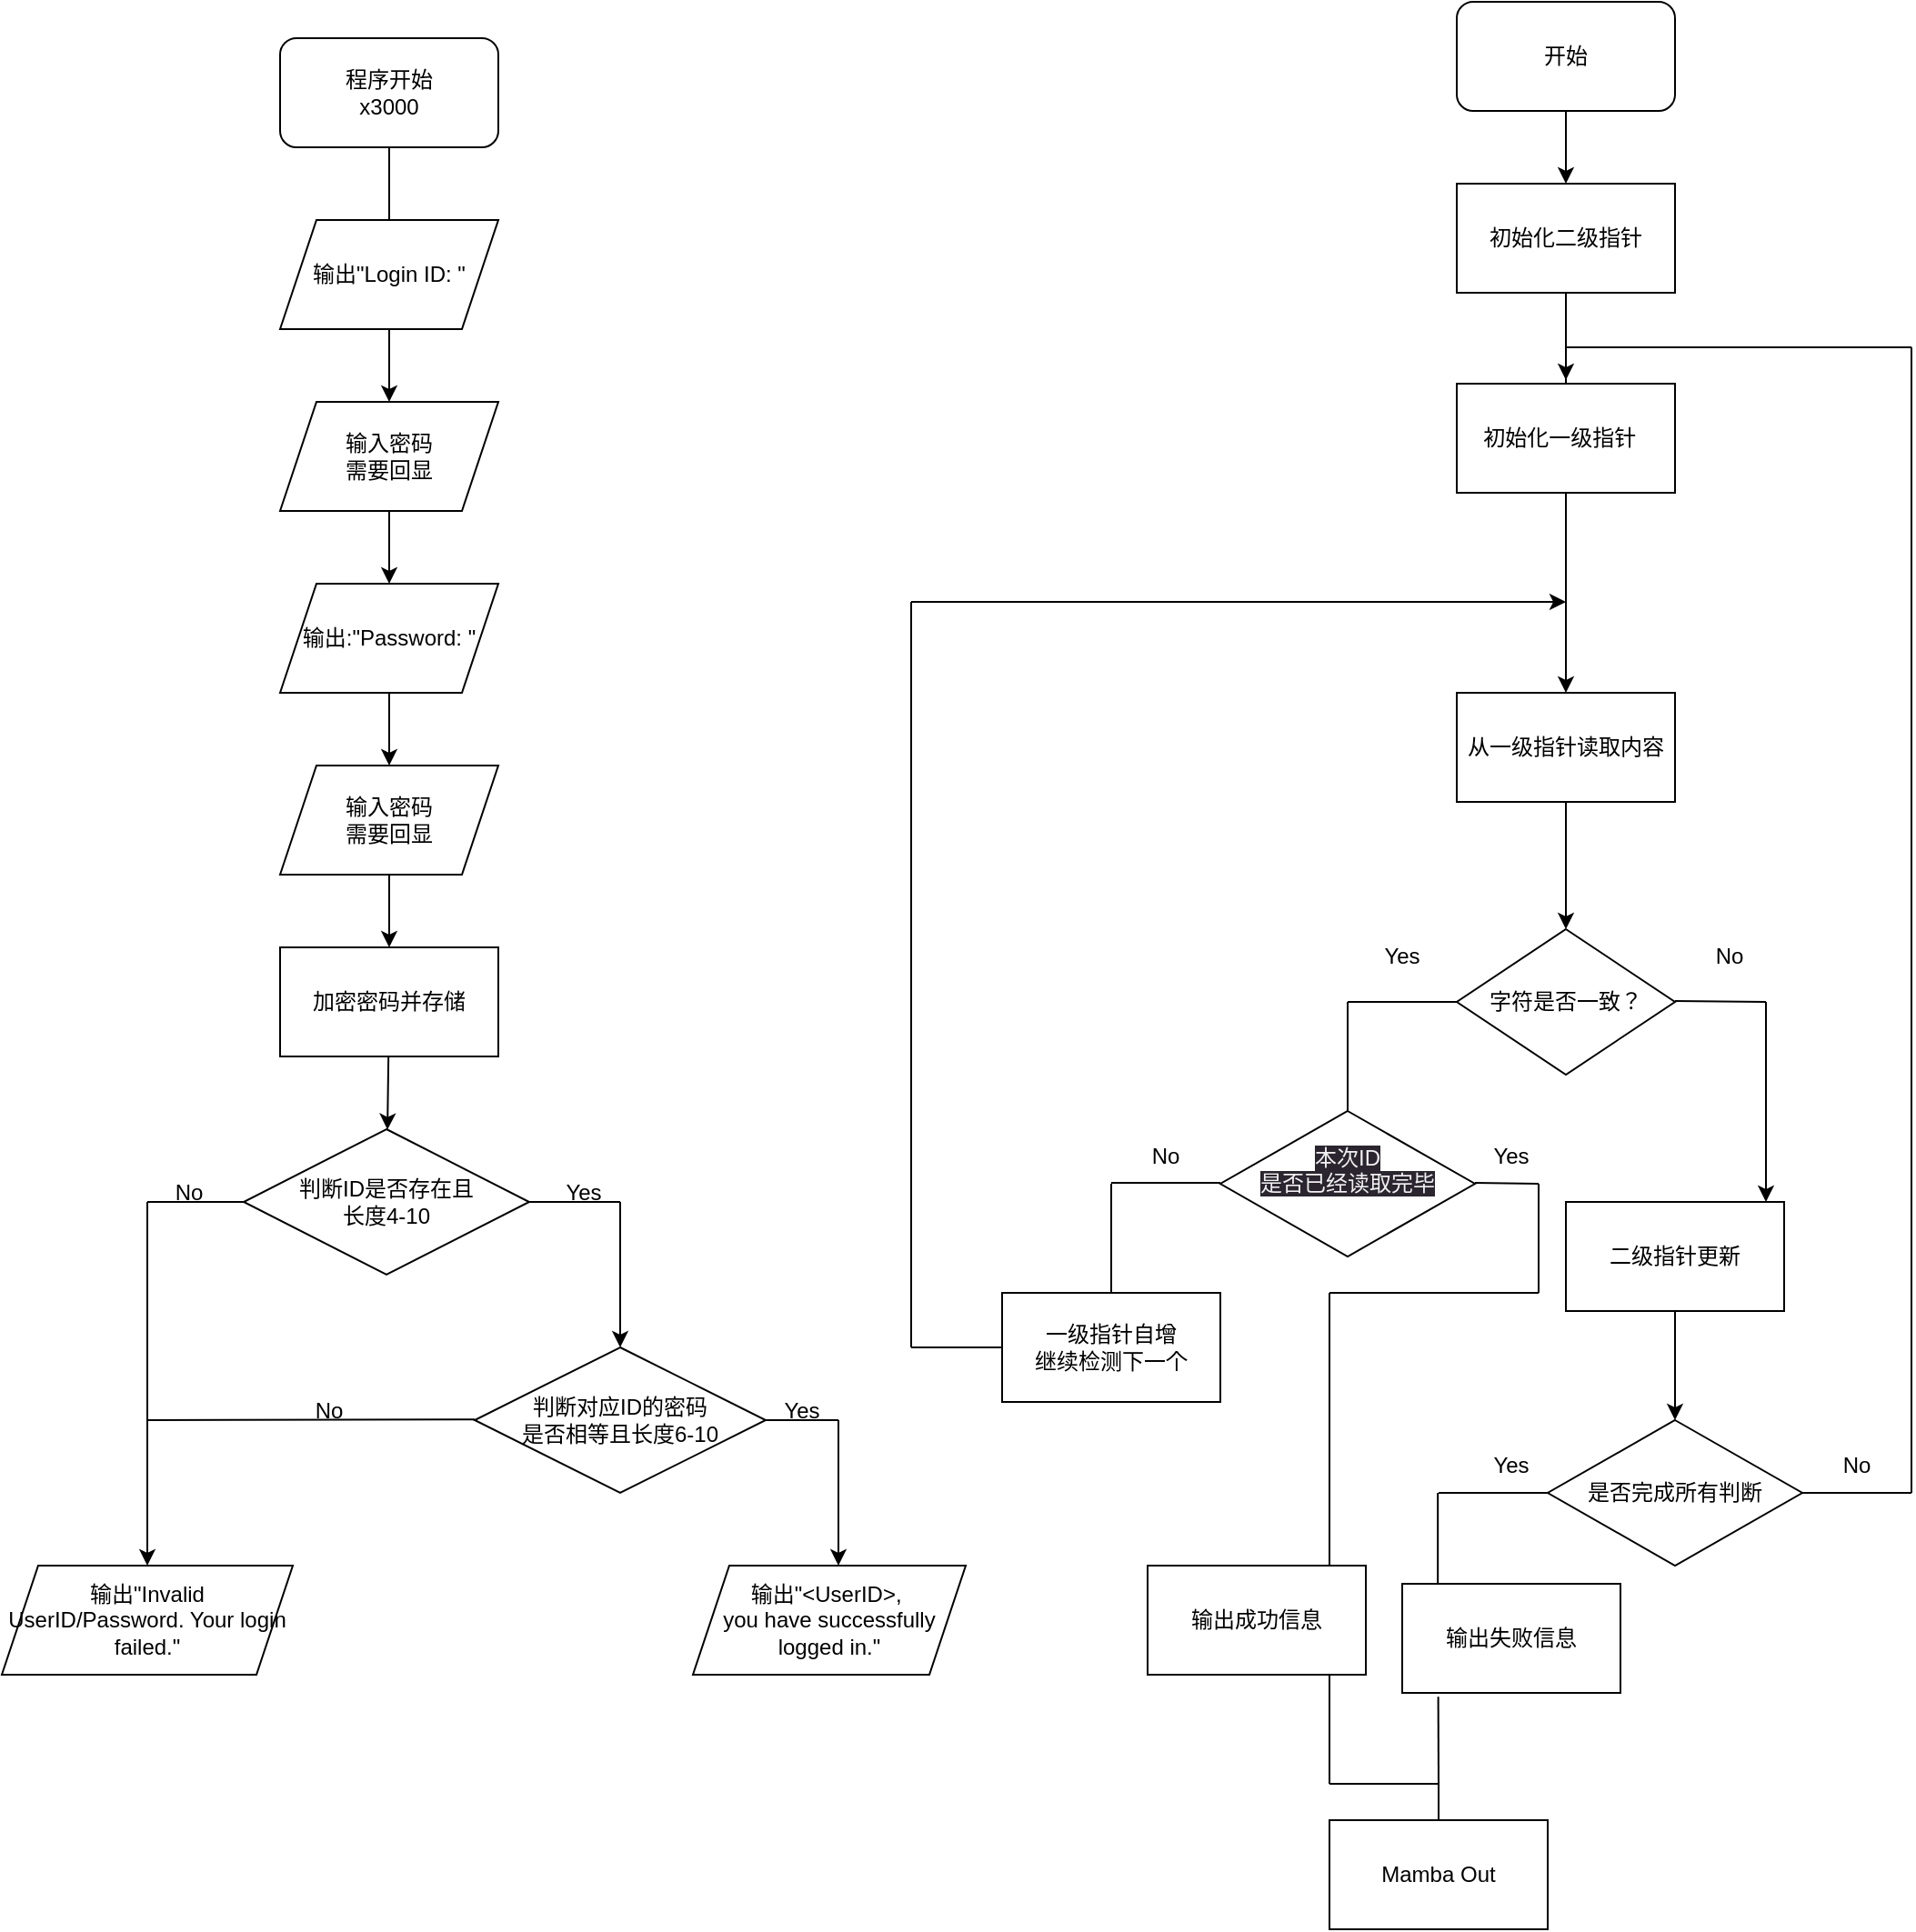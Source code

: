 <mxfile>
    <diagram id="fUvyPxGgMNDuXI4jBzei" name="第 1 页">
        <mxGraphModel dx="1771" dy="1178" grid="1" gridSize="10" guides="1" tooltips="1" connect="1" arrows="1" fold="1" page="1" pageScale="1" pageWidth="4681" pageHeight="3300" math="0" shadow="0">
            <root>
                <mxCell id="0"/>
                <mxCell id="1" parent="0"/>
                <mxCell id="18" value="程序开始&lt;br&gt;x3000" style="rounded=1;whiteSpace=wrap;html=1;" parent="1" vertex="1">
                    <mxGeometry x="353" y="40" width="120" height="60" as="geometry"/>
                </mxCell>
                <mxCell id="20" value="" style="endArrow=classic;html=1;exitX=0.5;exitY=1;exitDx=0;exitDy=0;entryX=0.5;entryY=0;entryDx=0;entryDy=0;" parent="1" source="18" edge="1">
                    <mxGeometry width="50" height="50" relative="1" as="geometry">
                        <mxPoint x="743" y="340" as="sourcePoint"/>
                        <mxPoint x="413" y="170" as="targetPoint"/>
                    </mxGeometry>
                </mxCell>
                <mxCell id="23" value="" style="edgeStyle=none;html=1;" parent="1" source="21" target="22" edge="1">
                    <mxGeometry relative="1" as="geometry"/>
                </mxCell>
                <mxCell id="21" value="输出&quot;Login ID: &quot;" style="shape=parallelogram;perimeter=parallelogramPerimeter;whiteSpace=wrap;html=1;fixedSize=1;" parent="1" vertex="1">
                    <mxGeometry x="353" y="140" width="120" height="60" as="geometry"/>
                </mxCell>
                <mxCell id="25" value="" style="edgeStyle=none;html=1;" parent="1" source="22" target="24" edge="1">
                    <mxGeometry relative="1" as="geometry"/>
                </mxCell>
                <mxCell id="22" value="输入密码&lt;br&gt;需要回显" style="shape=parallelogram;perimeter=parallelogramPerimeter;whiteSpace=wrap;html=1;fixedSize=1;" parent="1" vertex="1">
                    <mxGeometry x="353" y="240" width="120" height="60" as="geometry"/>
                </mxCell>
                <mxCell id="27" value="" style="edgeStyle=none;html=1;" parent="1" source="24" target="26" edge="1">
                    <mxGeometry relative="1" as="geometry"/>
                </mxCell>
                <mxCell id="24" value="输出:&quot;Password: &quot;" style="shape=parallelogram;perimeter=parallelogramPerimeter;whiteSpace=wrap;html=1;fixedSize=1;" parent="1" vertex="1">
                    <mxGeometry x="353" y="340" width="120" height="60" as="geometry"/>
                </mxCell>
                <mxCell id="29" value="" style="edgeStyle=none;html=1;" parent="1" source="26" target="28" edge="1">
                    <mxGeometry relative="1" as="geometry"/>
                </mxCell>
                <mxCell id="26" value="输入密码&lt;br&gt;需要回显" style="shape=parallelogram;perimeter=parallelogramPerimeter;whiteSpace=wrap;html=1;fixedSize=1;" parent="1" vertex="1">
                    <mxGeometry x="353" y="440" width="120" height="60" as="geometry"/>
                </mxCell>
                <mxCell id="34" value="" style="edgeStyle=none;html=1;" parent="1" source="28" target="33" edge="1">
                    <mxGeometry relative="1" as="geometry"/>
                </mxCell>
                <mxCell id="28" value="加密密码并存储" style="whiteSpace=wrap;html=1;" parent="1" vertex="1">
                    <mxGeometry x="353" y="540" width="120" height="60" as="geometry"/>
                </mxCell>
                <mxCell id="33" value="判断ID是否存在且&lt;br&gt;长度4-10" style="rhombus;whiteSpace=wrap;html=1;" parent="1" vertex="1">
                    <mxGeometry x="333" y="640" width="157" height="80" as="geometry"/>
                </mxCell>
                <mxCell id="37" value="" style="endArrow=classic;html=1;" parent="1" edge="1">
                    <mxGeometry relative="1" as="geometry">
                        <mxPoint x="280" y="680" as="sourcePoint"/>
                        <mxPoint x="280" y="880" as="targetPoint"/>
                    </mxGeometry>
                </mxCell>
                <mxCell id="39" value="" style="endArrow=none;html=1;entryX=0;entryY=0.5;entryDx=0;entryDy=0;" parent="1" target="33" edge="1">
                    <mxGeometry width="50" height="50" relative="1" as="geometry">
                        <mxPoint x="280" y="680" as="sourcePoint"/>
                        <mxPoint x="380" y="690" as="targetPoint"/>
                    </mxGeometry>
                </mxCell>
                <mxCell id="40" value="No" style="text;html=1;strokeColor=none;fillColor=none;align=center;verticalAlign=middle;whiteSpace=wrap;rounded=0;" parent="1" vertex="1">
                    <mxGeometry x="273" y="660" width="60" height="30" as="geometry"/>
                </mxCell>
                <mxCell id="42" value="" style="endArrow=none;html=1;exitX=1;exitY=0.5;exitDx=0;exitDy=0;" parent="1" source="33" edge="1">
                    <mxGeometry width="50" height="50" relative="1" as="geometry">
                        <mxPoint x="270" y="690" as="sourcePoint"/>
                        <mxPoint x="540" y="680" as="targetPoint"/>
                    </mxGeometry>
                </mxCell>
                <mxCell id="43" value="" style="endArrow=classic;html=1;" parent="1" edge="1">
                    <mxGeometry relative="1" as="geometry">
                        <mxPoint x="540" y="680" as="sourcePoint"/>
                        <mxPoint x="540" y="760" as="targetPoint"/>
                    </mxGeometry>
                </mxCell>
                <mxCell id="44" value="Yes&lt;br&gt;" style="text;html=1;strokeColor=none;fillColor=none;align=center;verticalAlign=middle;whiteSpace=wrap;rounded=0;" parent="1" vertex="1">
                    <mxGeometry x="490" y="660" width="60" height="30" as="geometry"/>
                </mxCell>
                <mxCell id="45" value="判断对应ID的密码&lt;br&gt;是否相等且长度6-10" style="rhombus;whiteSpace=wrap;html=1;" parent="1" vertex="1">
                    <mxGeometry x="460" y="760" width="160" height="80" as="geometry"/>
                </mxCell>
                <mxCell id="48" value="" style="endArrow=none;html=1;entryX=0;entryY=0.5;entryDx=0;entryDy=0;" parent="1" edge="1">
                    <mxGeometry width="50" height="50" relative="1" as="geometry">
                        <mxPoint x="280" y="800" as="sourcePoint"/>
                        <mxPoint x="460.0" y="799.66" as="targetPoint"/>
                    </mxGeometry>
                </mxCell>
                <mxCell id="50" value="No" style="text;html=1;strokeColor=none;fillColor=none;align=center;verticalAlign=middle;whiteSpace=wrap;rounded=0;" parent="1" vertex="1">
                    <mxGeometry x="350" y="780" width="60" height="30" as="geometry"/>
                </mxCell>
                <mxCell id="51" value="" style="endArrow=none;html=1;exitX=1;exitY=0.5;exitDx=0;exitDy=0;" parent="1" source="45" edge="1">
                    <mxGeometry width="50" height="50" relative="1" as="geometry">
                        <mxPoint x="530" y="960" as="sourcePoint"/>
                        <mxPoint x="660" y="800" as="targetPoint"/>
                    </mxGeometry>
                </mxCell>
                <mxCell id="52" value="" style="endArrow=classic;html=1;" parent="1" edge="1">
                    <mxGeometry relative="1" as="geometry">
                        <mxPoint x="660" y="800" as="sourcePoint"/>
                        <mxPoint x="660" y="880" as="targetPoint"/>
                    </mxGeometry>
                </mxCell>
                <mxCell id="53" value="输出&quot;&amp;lt;UserID&amp;gt;,&amp;nbsp;&lt;br&gt;you have successfully logged in.&quot;" style="shape=parallelogram;perimeter=parallelogramPerimeter;whiteSpace=wrap;html=1;fixedSize=1;" parent="1" vertex="1">
                    <mxGeometry x="580" y="880" width="150" height="60" as="geometry"/>
                </mxCell>
                <mxCell id="54" value="Yes" style="text;html=1;strokeColor=none;fillColor=none;align=center;verticalAlign=middle;whiteSpace=wrap;rounded=0;" parent="1" vertex="1">
                    <mxGeometry x="610" y="780" width="60" height="30" as="geometry"/>
                </mxCell>
                <mxCell id="55" value="输出&quot;Invalid UserID/Password. Your login failed.&quot;" style="shape=parallelogram;perimeter=parallelogramPerimeter;whiteSpace=wrap;html=1;fixedSize=1;" parent="1" vertex="1">
                    <mxGeometry x="200" y="880" width="160" height="60" as="geometry"/>
                </mxCell>
                <mxCell id="59" value="" style="edgeStyle=none;html=1;" parent="1" source="56" target="58" edge="1">
                    <mxGeometry relative="1" as="geometry"/>
                </mxCell>
                <mxCell id="56" value="开始" style="rounded=1;whiteSpace=wrap;html=1;" parent="1" vertex="1">
                    <mxGeometry x="1000" y="20" width="120" height="60" as="geometry"/>
                </mxCell>
                <mxCell id="62" value="" style="edgeStyle=none;html=1;entryX=0.5;entryY=0;entryDx=0;entryDy=0;" parent="1" source="58" target="63" edge="1">
                    <mxGeometry relative="1" as="geometry">
                        <mxPoint x="1060" y="390" as="targetPoint"/>
                    </mxGeometry>
                </mxCell>
                <mxCell id="93" value="" style="edgeStyle=none;html=1;targetPerimeterSpacing=2;" parent="1" source="58" target="92" edge="1">
                    <mxGeometry relative="1" as="geometry"/>
                </mxCell>
                <mxCell id="58" value="初始化二级指针" style="rounded=0;whiteSpace=wrap;html=1;" parent="1" vertex="1">
                    <mxGeometry x="1000" y="120" width="120" height="60" as="geometry"/>
                </mxCell>
                <mxCell id="66" value="" style="edgeStyle=none;html=1;" parent="1" source="63" target="65" edge="1">
                    <mxGeometry relative="1" as="geometry"/>
                </mxCell>
                <mxCell id="63" value="从一级指针读取内容" style="whiteSpace=wrap;html=1;rounded=0;" parent="1" vertex="1">
                    <mxGeometry x="1000" y="400" width="120" height="60" as="geometry"/>
                </mxCell>
                <mxCell id="65" value="字符是否一致？" style="rhombus;whiteSpace=wrap;html=1;rounded=0;" parent="1" vertex="1">
                    <mxGeometry x="1000" y="530" width="120" height="80" as="geometry"/>
                </mxCell>
                <mxCell id="69" value="" style="endArrow=none;html=1;" parent="1" target="65" edge="1">
                    <mxGeometry width="50" height="50" relative="1" as="geometry">
                        <mxPoint x="940" y="570" as="sourcePoint"/>
                        <mxPoint x="1000" y="570" as="targetPoint"/>
                    </mxGeometry>
                </mxCell>
                <mxCell id="71" value="" style="endArrow=none;html=1;" parent="1" edge="1">
                    <mxGeometry width="50" height="50" relative="1" as="geometry">
                        <mxPoint x="940" y="630" as="sourcePoint"/>
                        <mxPoint x="940" y="570" as="targetPoint"/>
                    </mxGeometry>
                </mxCell>
                <mxCell id="73" value="一级指针自增&lt;br&gt;继续检测下一个" style="rounded=0;whiteSpace=wrap;html=1;glass=0;shadow=0;" parent="1" vertex="1">
                    <mxGeometry x="750" y="730" width="120" height="60" as="geometry"/>
                </mxCell>
                <mxCell id="76" value="Yes" style="text;html=1;strokeColor=none;fillColor=none;align=center;verticalAlign=middle;whiteSpace=wrap;rounded=0;shadow=0;glass=0;sketch=0;" parent="1" vertex="1">
                    <mxGeometry x="940" y="530" width="60" height="30" as="geometry"/>
                </mxCell>
                <mxCell id="79" value="&#10;&lt;span style=&quot;color: rgb(240, 240, 240); font-family: Helvetica; font-size: 12px; font-style: normal; font-variant-ligatures: normal; font-variant-caps: normal; font-weight: 400; letter-spacing: normal; orphans: 2; text-align: center; text-indent: 0px; text-transform: none; widows: 2; word-spacing: 0px; -webkit-text-stroke-width: 0px; background-color: rgb(42, 37, 47); text-decoration-thickness: initial; text-decoration-style: initial; text-decoration-color: initial; float: none; display: inline !important;&quot;&gt;本次ID&lt;/span&gt;&lt;br style=&quot;border-color: rgb(0, 0, 0); color: rgb(240, 240, 240); font-family: Helvetica; font-size: 12px; font-style: normal; font-variant-ligatures: normal; font-variant-caps: normal; font-weight: 400; letter-spacing: normal; orphans: 2; text-align: center; text-indent: 0px; text-transform: none; widows: 2; word-spacing: 0px; -webkit-text-stroke-width: 0px; background-color: rgb(42, 37, 47); text-decoration-thickness: initial; text-decoration-style: initial; text-decoration-color: initial;&quot;&gt;&lt;span style=&quot;color: rgb(240, 240, 240); font-family: Helvetica; font-size: 12px; font-style: normal; font-variant-ligatures: normal; font-variant-caps: normal; font-weight: 400; letter-spacing: normal; orphans: 2; text-align: center; text-indent: 0px; text-transform: none; widows: 2; word-spacing: 0px; -webkit-text-stroke-width: 0px; background-color: rgb(42, 37, 47); text-decoration-thickness: initial; text-decoration-style: initial; text-decoration-color: initial; float: none; display: inline !important;&quot;&gt;是否已经读取完毕&lt;/span&gt;&#10;&#10;" style="rhombus;whiteSpace=wrap;html=1;rounded=0;shadow=0;glass=0;sketch=0;" parent="1" vertex="1">
                    <mxGeometry x="870" y="630" width="140" height="80" as="geometry"/>
                </mxCell>
                <mxCell id="81" value="" style="endArrow=none;html=1;" parent="1" edge="1">
                    <mxGeometry width="50" height="50" relative="1" as="geometry">
                        <mxPoint x="810" y="669.5" as="sourcePoint"/>
                        <mxPoint x="870" y="669.5" as="targetPoint"/>
                    </mxGeometry>
                </mxCell>
                <mxCell id="82" value="" style="endArrow=none;html=1;" parent="1" edge="1">
                    <mxGeometry width="50" height="50" relative="1" as="geometry">
                        <mxPoint x="810" y="730" as="sourcePoint"/>
                        <mxPoint x="810" y="670" as="targetPoint"/>
                    </mxGeometry>
                </mxCell>
                <mxCell id="83" value="" style="endArrow=none;html=1;entryX=0.75;entryY=1;entryDx=0;entryDy=0;" parent="1" target="95" edge="1">
                    <mxGeometry width="50" height="50" relative="1" as="geometry">
                        <mxPoint x="1010" y="669.5" as="sourcePoint"/>
                        <mxPoint x="1170" y="670" as="targetPoint"/>
                    </mxGeometry>
                </mxCell>
                <mxCell id="85" value="二级指针更新" style="rounded=0;whiteSpace=wrap;html=1;glass=0;shadow=0;" parent="1" vertex="1">
                    <mxGeometry x="1060" y="680" width="120" height="60" as="geometry"/>
                </mxCell>
                <mxCell id="86" value="" style="endArrow=none;html=1;entryX=0;entryY=0.5;entryDx=0;entryDy=0;" parent="1" target="73" edge="1">
                    <mxGeometry width="50" height="50" relative="1" as="geometry">
                        <mxPoint x="700" y="760" as="sourcePoint"/>
                        <mxPoint x="710" y="660" as="targetPoint"/>
                    </mxGeometry>
                </mxCell>
                <mxCell id="87" value="" style="endArrow=none;html=1;" parent="1" edge="1">
                    <mxGeometry width="50" height="50" relative="1" as="geometry">
                        <mxPoint x="700" y="760" as="sourcePoint"/>
                        <mxPoint x="700" y="350" as="targetPoint"/>
                    </mxGeometry>
                </mxCell>
                <mxCell id="91" value="" style="endArrow=classic;html=1;targetPerimeterSpacing=2;" parent="1" edge="1">
                    <mxGeometry width="50" height="50" relative="1" as="geometry">
                        <mxPoint x="700" y="350" as="sourcePoint"/>
                        <mxPoint x="1060" y="350" as="targetPoint"/>
                    </mxGeometry>
                </mxCell>
                <mxCell id="92" value="初始化一级指针&amp;nbsp;&amp;nbsp;" style="whiteSpace=wrap;html=1;rounded=0;" parent="1" vertex="1">
                    <mxGeometry x="1000" y="230" width="120" height="60" as="geometry"/>
                </mxCell>
                <mxCell id="94" value="No" style="text;html=1;strokeColor=none;fillColor=none;align=center;verticalAlign=middle;whiteSpace=wrap;rounded=0;shadow=0;glass=0;sketch=0;" parent="1" vertex="1">
                    <mxGeometry x="810" y="640" width="60" height="30" as="geometry"/>
                </mxCell>
                <mxCell id="95" value="Yes" style="text;html=1;strokeColor=none;fillColor=none;align=center;verticalAlign=middle;whiteSpace=wrap;rounded=0;shadow=0;glass=0;sketch=0;" parent="1" vertex="1">
                    <mxGeometry x="1000" y="640" width="60" height="30" as="geometry"/>
                </mxCell>
                <mxCell id="96" value="" style="endArrow=none;html=1;" parent="1" edge="1">
                    <mxGeometry width="50" height="50" relative="1" as="geometry">
                        <mxPoint x="1120" y="569.5" as="sourcePoint"/>
                        <mxPoint x="1170" y="570" as="targetPoint"/>
                    </mxGeometry>
                </mxCell>
                <mxCell id="97" value="" style="endArrow=none;html=1;" parent="1" edge="1">
                    <mxGeometry width="50" height="50" relative="1" as="geometry">
                        <mxPoint x="1170" y="630" as="sourcePoint"/>
                        <mxPoint x="1170" y="570" as="targetPoint"/>
                    </mxGeometry>
                </mxCell>
                <mxCell id="98" value="No" style="text;html=1;strokeColor=none;fillColor=none;align=center;verticalAlign=middle;whiteSpace=wrap;rounded=0;shadow=0;glass=0;sketch=0;" parent="1" vertex="1">
                    <mxGeometry x="1120" y="530" width="60" height="30" as="geometry"/>
                </mxCell>
                <mxCell id="100" value="" style="edgeStyle=none;html=1;targetPerimeterSpacing=2;" parent="1" edge="1">
                    <mxGeometry relative="1" as="geometry">
                        <mxPoint x="1170" y="625" as="sourcePoint"/>
                        <mxPoint x="1170" y="680" as="targetPoint"/>
                    </mxGeometry>
                </mxCell>
                <mxCell id="101" value="是否完成所有判断" style="rhombus;whiteSpace=wrap;html=1;rounded=0;shadow=0;glass=0;sketch=0;" parent="1" vertex="1">
                    <mxGeometry x="1050" y="800" width="140" height="80" as="geometry"/>
                </mxCell>
                <mxCell id="102" value="" style="endArrow=classic;html=1;targetPerimeterSpacing=2;exitX=0.5;exitY=1;exitDx=0;exitDy=0;" parent="1" source="85" edge="1">
                    <mxGeometry width="50" height="50" relative="1" as="geometry">
                        <mxPoint x="1120" y="840" as="sourcePoint"/>
                        <mxPoint x="1120" y="800" as="targetPoint"/>
                    </mxGeometry>
                </mxCell>
                <mxCell id="103" value="" style="endArrow=none;html=1;" parent="1" edge="1">
                    <mxGeometry width="50" height="50" relative="1" as="geometry">
                        <mxPoint x="1190" y="840" as="sourcePoint"/>
                        <mxPoint x="1250" y="840" as="targetPoint"/>
                    </mxGeometry>
                </mxCell>
                <mxCell id="104" value="" style="endArrow=none;html=1;" parent="1" edge="1">
                    <mxGeometry width="50" height="50" relative="1" as="geometry">
                        <mxPoint x="1250" y="840" as="sourcePoint"/>
                        <mxPoint x="1250" y="210" as="targetPoint"/>
                    </mxGeometry>
                </mxCell>
                <mxCell id="105" value="No" style="text;html=1;strokeColor=none;fillColor=none;align=center;verticalAlign=middle;whiteSpace=wrap;rounded=0;shadow=0;glass=0;sketch=0;" parent="1" vertex="1">
                    <mxGeometry x="1190" y="810" width="60" height="30" as="geometry"/>
                </mxCell>
                <mxCell id="107" value="" style="endArrow=none;html=1;targetPerimeterSpacing=2;" parent="1" edge="1">
                    <mxGeometry width="50" height="50" relative="1" as="geometry">
                        <mxPoint x="1060" y="210" as="sourcePoint"/>
                        <mxPoint x="1250" y="210" as="targetPoint"/>
                    </mxGeometry>
                </mxCell>
                <mxCell id="108" value="" style="endArrow=none;html=1;" parent="1" edge="1">
                    <mxGeometry width="50" height="50" relative="1" as="geometry">
                        <mxPoint x="990" y="840.0" as="sourcePoint"/>
                        <mxPoint x="1050" y="840.0" as="targetPoint"/>
                    </mxGeometry>
                </mxCell>
                <mxCell id="109" value="Yes" style="text;html=1;strokeColor=none;fillColor=none;align=center;verticalAlign=middle;whiteSpace=wrap;rounded=0;shadow=0;glass=0;sketch=0;" parent="1" vertex="1">
                    <mxGeometry x="1000" y="810" width="60" height="30" as="geometry"/>
                </mxCell>
                <mxCell id="110" value="" style="endArrow=none;html=1;exitX=0.5;exitY=0;exitDx=0;exitDy=0;" parent="1" source="111" edge="1">
                    <mxGeometry width="50" height="50" relative="1" as="geometry">
                        <mxPoint x="990" y="980" as="sourcePoint"/>
                        <mxPoint x="990" y="1000" as="targetPoint"/>
                    </mxGeometry>
                </mxCell>
                <mxCell id="111" value="Mamba Out" style="rounded=0;whiteSpace=wrap;html=1;shadow=0;glass=0;sketch=0;" parent="1" vertex="1">
                    <mxGeometry x="930" y="1020" width="120" height="60" as="geometry"/>
                </mxCell>
                <mxCell id="113" value="" style="endArrow=none;html=1;targetPerimeterSpacing=2;" parent="1" edge="1">
                    <mxGeometry width="50" height="50" relative="1" as="geometry">
                        <mxPoint x="1045" y="730" as="sourcePoint"/>
                        <mxPoint x="1045" y="670" as="targetPoint"/>
                    </mxGeometry>
                </mxCell>
                <mxCell id="114" value="" style="endArrow=none;html=1;targetPerimeterSpacing=2;" parent="1" edge="1">
                    <mxGeometry width="50" height="50" relative="1" as="geometry">
                        <mxPoint x="930" y="730" as="sourcePoint"/>
                        <mxPoint x="1045" y="730" as="targetPoint"/>
                    </mxGeometry>
                </mxCell>
                <mxCell id="115" value="" style="endArrow=none;html=1;targetPerimeterSpacing=2;" parent="1" edge="1">
                    <mxGeometry width="50" height="50" relative="1" as="geometry">
                        <mxPoint x="930" y="880" as="sourcePoint"/>
                        <mxPoint x="930" y="730" as="targetPoint"/>
                    </mxGeometry>
                </mxCell>
                <mxCell id="116" value="输出成功信息" style="rounded=0;whiteSpace=wrap;html=1;shadow=0;glass=0;sketch=0;" parent="1" vertex="1">
                    <mxGeometry x="830" y="880" width="120" height="60" as="geometry"/>
                </mxCell>
                <mxCell id="117" value="" style="endArrow=none;html=1;targetPerimeterSpacing=2;" parent="1" edge="1">
                    <mxGeometry width="50" height="50" relative="1" as="geometry">
                        <mxPoint x="930" y="1000" as="sourcePoint"/>
                        <mxPoint x="930" y="940" as="targetPoint"/>
                    </mxGeometry>
                </mxCell>
                <mxCell id="118" value="" style="endArrow=none;html=1;targetPerimeterSpacing=2;" parent="1" edge="1">
                    <mxGeometry width="50" height="50" relative="1" as="geometry">
                        <mxPoint x="930" y="1000" as="sourcePoint"/>
                        <mxPoint x="990" y="1000" as="targetPoint"/>
                    </mxGeometry>
                </mxCell>
                <mxCell id="119" value="" style="endArrow=none;html=1;targetPerimeterSpacing=2;" parent="1" edge="1">
                    <mxGeometry width="50" height="50" relative="1" as="geometry">
                        <mxPoint x="989.58" y="890" as="sourcePoint"/>
                        <mxPoint x="989.58" y="840" as="targetPoint"/>
                    </mxGeometry>
                </mxCell>
                <mxCell id="120" value="输出失败信息" style="rounded=0;whiteSpace=wrap;html=1;shadow=0;glass=0;sketch=0;" parent="1" vertex="1">
                    <mxGeometry x="970" y="890" width="120" height="60" as="geometry"/>
                </mxCell>
                <mxCell id="121" value="" style="endArrow=none;html=1;targetPerimeterSpacing=2;entryX=0.165;entryY=1.035;entryDx=0;entryDy=0;entryPerimeter=0;" parent="1" target="120" edge="1">
                    <mxGeometry width="50" height="50" relative="1" as="geometry">
                        <mxPoint x="990" y="1000" as="sourcePoint"/>
                        <mxPoint x="1040" y="950" as="targetPoint"/>
                    </mxGeometry>
                </mxCell>
            </root>
        </mxGraphModel>
    </diagram>
</mxfile>